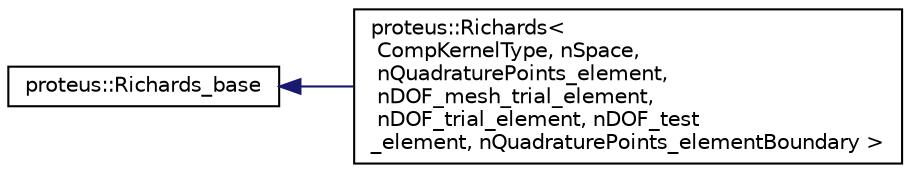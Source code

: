 digraph "Graphical Class Hierarchy"
{
 // LATEX_PDF_SIZE
  edge [fontname="Helvetica",fontsize="10",labelfontname="Helvetica",labelfontsize="10"];
  node [fontname="Helvetica",fontsize="10",shape=record];
  rankdir="LR";
  Node0 [label="proteus::Richards_base",height=0.2,width=0.4,color="black", fillcolor="white", style="filled",URL="$d1/d9d/classproteus_1_1Richards__base.html",tooltip=" "];
  Node0 -> Node1 [dir="back",color="midnightblue",fontsize="10",style="solid",fontname="Helvetica"];
  Node1 [label="proteus::Richards\<\l CompKernelType, nSpace,\l nQuadraturePoints_element,\l nDOF_mesh_trial_element,\l nDOF_trial_element, nDOF_test\l_element, nQuadraturePoints_elementBoundary \>",height=0.2,width=0.4,color="black", fillcolor="white", style="filled",URL="$da/d60/classproteus_1_1Richards.html",tooltip=" "];
}
